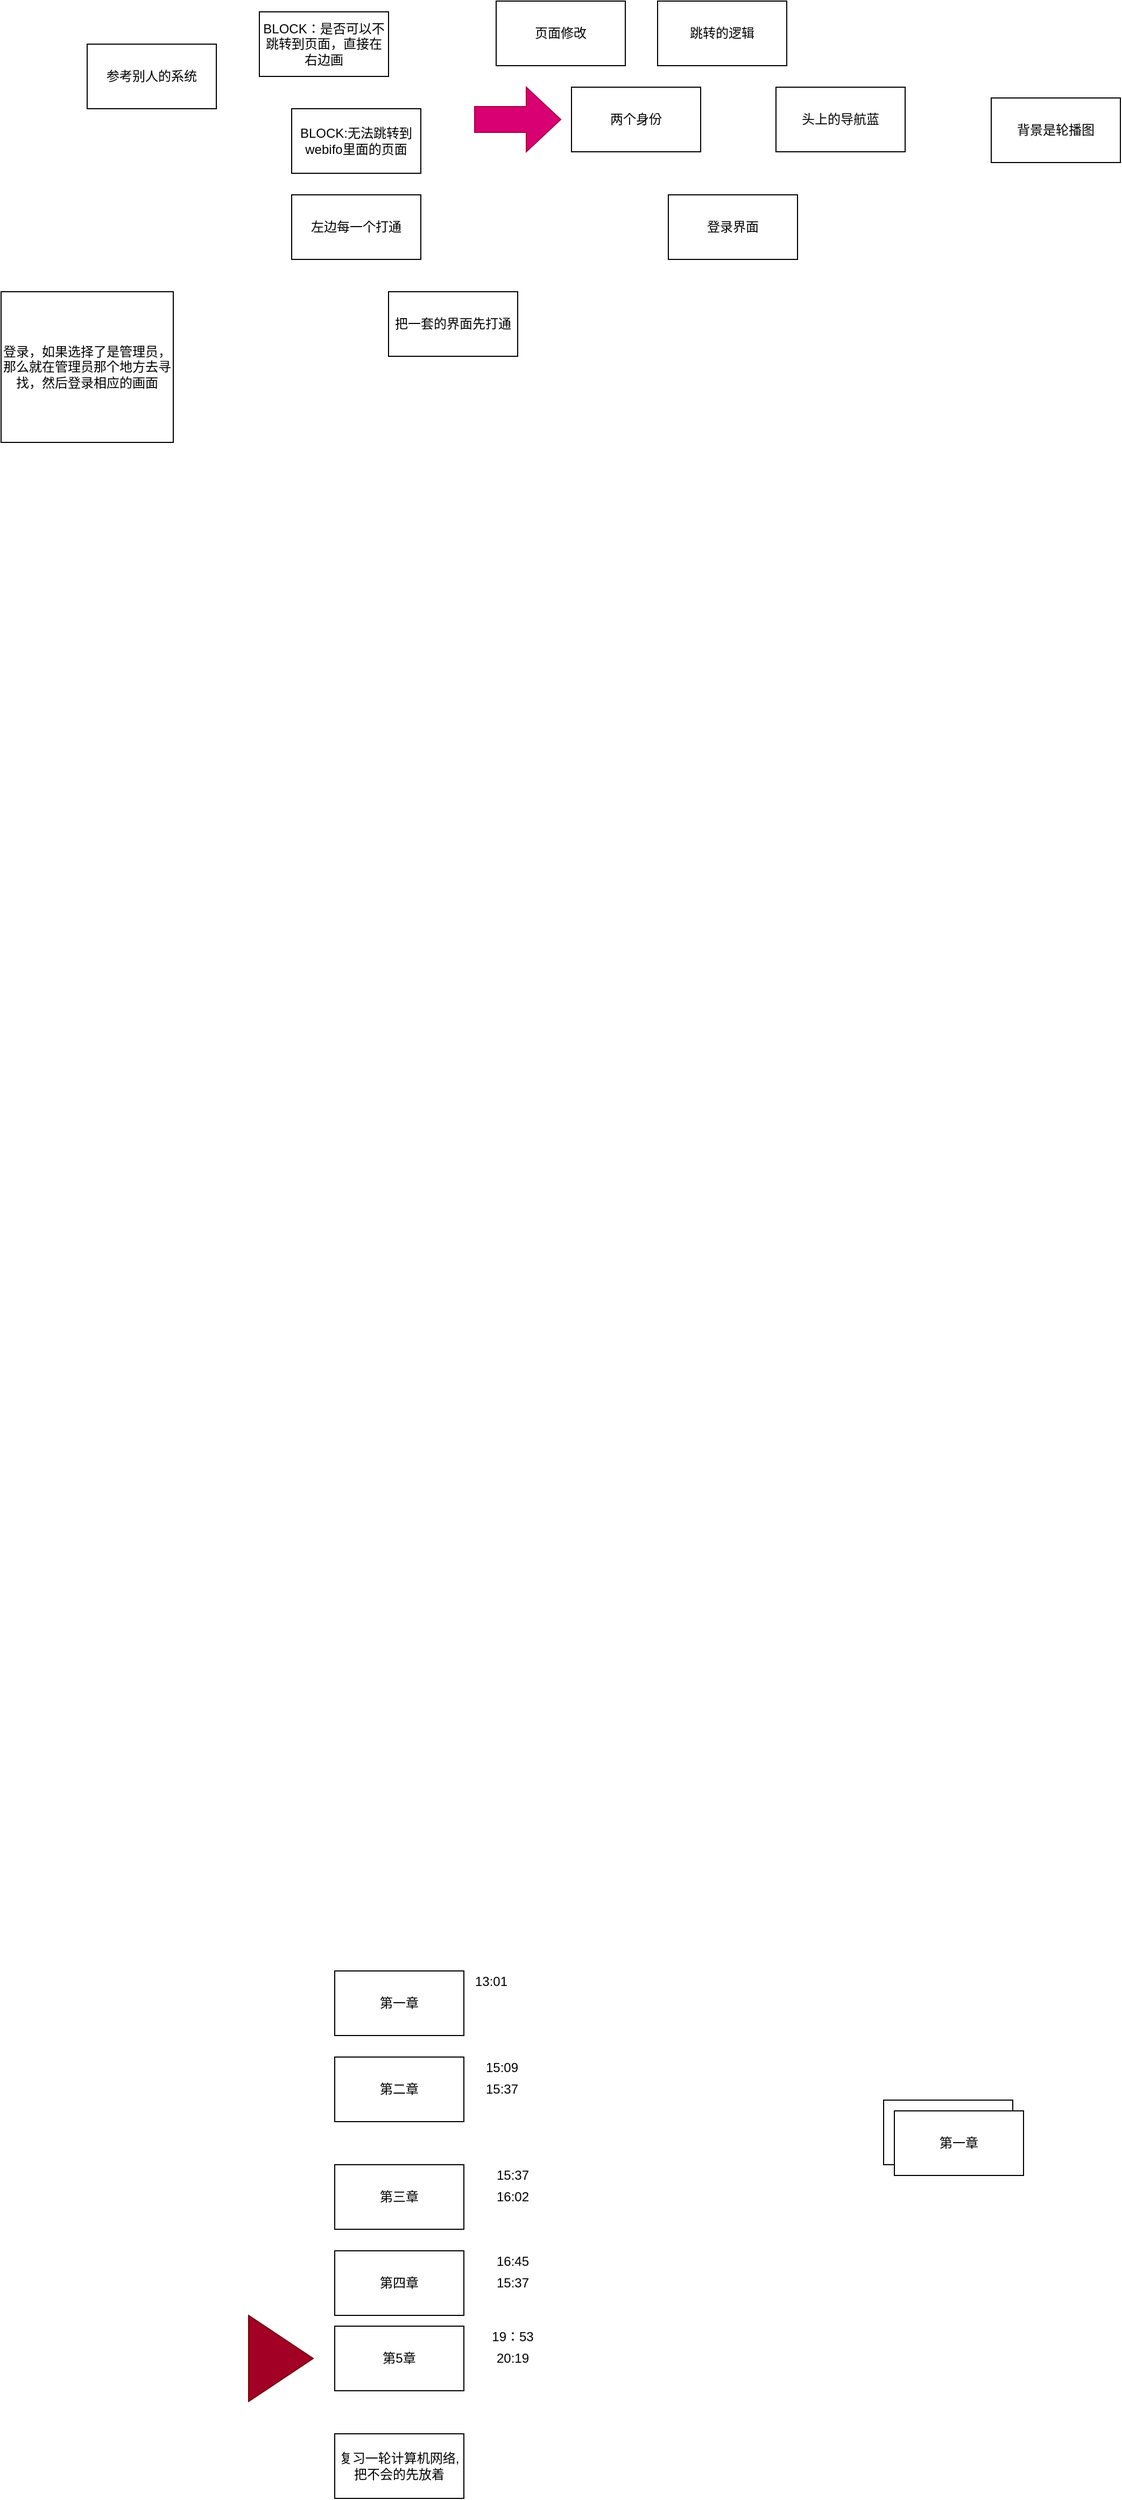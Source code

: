 <mxfile>
    <diagram id="Lkra5sjvyhQqC_2qbyV4" name="第 1 页">
        <mxGraphModel dx="1054" dy="613" grid="1" gridSize="10" guides="1" tooltips="1" connect="1" arrows="1" fold="1" page="1" pageScale="1" pageWidth="1200" pageHeight="1920" background="#FFFFFF" math="0" shadow="0">
            <root>
                <mxCell id="0"/>
                <mxCell id="1" parent="0"/>
                <mxCell id="34" value="把一套的界面先打通" style="whiteSpace=wrap;html=1;" parent="1" vertex="1">
                    <mxGeometry x="460" y="380" width="120" height="60" as="geometry"/>
                </mxCell>
                <mxCell id="35" value="参考别人的系统" style="whiteSpace=wrap;html=1;" parent="1" vertex="1">
                    <mxGeometry x="180" y="150" width="120" height="60" as="geometry"/>
                </mxCell>
                <mxCell id="38" value="左边每一个打通" style="whiteSpace=wrap;html=1;" parent="1" vertex="1">
                    <mxGeometry x="370" y="290" width="120" height="60" as="geometry"/>
                </mxCell>
                <mxCell id="39" value="登录界面" style="whiteSpace=wrap;html=1;" parent="1" vertex="1">
                    <mxGeometry x="720" y="290" width="120" height="60" as="geometry"/>
                </mxCell>
                <mxCell id="41" value="BLOCK：是否可以不跳转到页面，直接在右边画" style="whiteSpace=wrap;html=1;" parent="1" vertex="1">
                    <mxGeometry x="340" y="120" width="120" height="60" as="geometry"/>
                </mxCell>
                <mxCell id="42" value="" style="shape=singleArrow;whiteSpace=wrap;html=1;arrowWidth=0.4;arrowSize=0.4;fillColor=#d80073;strokeColor=#A50040;fontColor=#ffffff;" parent="1" vertex="1">
                    <mxGeometry x="540" y="190" width="80" height="60" as="geometry"/>
                </mxCell>
                <mxCell id="43" value="BLOCK:无法跳转到webifo里面的页面" style="whiteSpace=wrap;html=1;" parent="1" vertex="1">
                    <mxGeometry x="370" y="210" width="120" height="60" as="geometry"/>
                </mxCell>
                <mxCell id="46" value="登录，如果选择了是管理员，那么就在管理员那个地方去寻找，然后登录相应的画面" style="whiteSpace=wrap;html=1;" parent="1" vertex="1">
                    <mxGeometry x="100" y="380" width="160" height="140" as="geometry"/>
                </mxCell>
                <mxCell id="47" value="两个身份" style="whiteSpace=wrap;html=1;" parent="1" vertex="1">
                    <mxGeometry x="630" y="190" width="120" height="60" as="geometry"/>
                </mxCell>
                <mxCell id="49" value="头上的导航蓝" style="whiteSpace=wrap;html=1;" parent="1" vertex="1">
                    <mxGeometry x="820" y="190" width="120" height="60" as="geometry"/>
                </mxCell>
                <mxCell id="50" value="背景是轮播图" style="whiteSpace=wrap;html=1;" parent="1" vertex="1">
                    <mxGeometry x="1020" y="200" width="120" height="60" as="geometry"/>
                </mxCell>
                <mxCell id="51" value="页面修改" style="whiteSpace=wrap;html=1;" parent="1" vertex="1">
                    <mxGeometry x="560" y="110" width="120" height="60" as="geometry"/>
                </mxCell>
                <mxCell id="52" value="跳转的逻辑" style="whiteSpace=wrap;html=1;" parent="1" vertex="1">
                    <mxGeometry x="710" y="110" width="120" height="60" as="geometry"/>
                </mxCell>
                <mxCell id="53" value="复习一轮计算机网络,把不会的先放着" style="whiteSpace=wrap;html=1;" vertex="1" parent="1">
                    <mxGeometry x="410" y="2370" width="120" height="60" as="geometry"/>
                </mxCell>
                <mxCell id="54" value="第一章" style="whiteSpace=wrap;html=1;" vertex="1" parent="1">
                    <mxGeometry x="410" y="1940" width="120" height="60" as="geometry"/>
                </mxCell>
                <mxCell id="55" value="第二章" style="whiteSpace=wrap;html=1;" vertex="1" parent="1">
                    <mxGeometry x="410" y="2020" width="120" height="60" as="geometry"/>
                </mxCell>
                <mxCell id="56" value="第一章" style="whiteSpace=wrap;html=1;" vertex="1" parent="1">
                    <mxGeometry x="920" y="2060" width="120" height="60" as="geometry"/>
                </mxCell>
                <mxCell id="57" value="第一章" style="whiteSpace=wrap;html=1;" vertex="1" parent="1">
                    <mxGeometry x="930" y="2070" width="120" height="60" as="geometry"/>
                </mxCell>
                <mxCell id="58" value="第三章" style="whiteSpace=wrap;html=1;" vertex="1" parent="1">
                    <mxGeometry x="410" y="2120" width="120" height="60" as="geometry"/>
                </mxCell>
                <mxCell id="59" value="" style="triangle;whiteSpace=wrap;html=1;fillColor=#a20025;strokeColor=#6F0000;fontColor=#ffffff;" vertex="1" parent="1">
                    <mxGeometry x="330" y="2260" width="60" height="80" as="geometry"/>
                </mxCell>
                <mxCell id="60" value="&lt;font color=&quot;#000000&quot;&gt;13:01&lt;/font&gt;" style="text;html=1;align=center;verticalAlign=middle;resizable=0;points=[];autosize=1;strokeColor=none;" vertex="1" parent="1">
                    <mxGeometry x="530" y="1940" width="50" height="20" as="geometry"/>
                </mxCell>
                <mxCell id="62" value="&lt;font color=&quot;#000000&quot;&gt;15:09&lt;/font&gt;" style="text;html=1;align=center;verticalAlign=middle;resizable=0;points=[];autosize=1;strokeColor=none;" vertex="1" parent="1">
                    <mxGeometry x="540" y="2020" width="50" height="20" as="geometry"/>
                </mxCell>
                <mxCell id="63" value="&lt;font color=&quot;#000000&quot;&gt;15:37&lt;/font&gt;" style="text;html=1;align=center;verticalAlign=middle;resizable=0;points=[];autosize=1;strokeColor=none;" vertex="1" parent="1">
                    <mxGeometry x="540" y="2040" width="50" height="20" as="geometry"/>
                </mxCell>
                <mxCell id="64" value="&lt;font color=&quot;#000000&quot;&gt;15:37&lt;/font&gt;" style="text;html=1;align=center;verticalAlign=middle;resizable=0;points=[];autosize=1;strokeColor=none;" vertex="1" parent="1">
                    <mxGeometry x="550" y="2120" width="50" height="20" as="geometry"/>
                </mxCell>
                <mxCell id="65" value="&lt;font color=&quot;#000000&quot;&gt;16:02&lt;/font&gt;" style="text;html=1;align=center;verticalAlign=middle;resizable=0;points=[];autosize=1;strokeColor=none;" vertex="1" parent="1">
                    <mxGeometry x="550" y="2140" width="50" height="20" as="geometry"/>
                </mxCell>
                <mxCell id="66" value="第四章" style="whiteSpace=wrap;html=1;" vertex="1" parent="1">
                    <mxGeometry x="410" y="2200" width="120" height="60" as="geometry"/>
                </mxCell>
                <mxCell id="67" value="&lt;font color=&quot;#000000&quot;&gt;16:45&lt;/font&gt;" style="text;html=1;align=center;verticalAlign=middle;resizable=0;points=[];autosize=1;strokeColor=none;" vertex="1" parent="1">
                    <mxGeometry x="550" y="2200" width="50" height="20" as="geometry"/>
                </mxCell>
                <mxCell id="68" value="&lt;font color=&quot;#000000&quot;&gt;15:37&lt;/font&gt;" style="text;html=1;align=center;verticalAlign=middle;resizable=0;points=[];autosize=1;strokeColor=none;" vertex="1" parent="1">
                    <mxGeometry x="550" y="2220" width="50" height="20" as="geometry"/>
                </mxCell>
                <mxCell id="69" value="第5章" style="whiteSpace=wrap;html=1;" vertex="1" parent="1">
                    <mxGeometry x="410" y="2270" width="120" height="60" as="geometry"/>
                </mxCell>
                <mxCell id="72" value="&lt;font color=&quot;#000000&quot;&gt;19：53&lt;/font&gt;" style="text;html=1;align=center;verticalAlign=middle;resizable=0;points=[];autosize=1;strokeColor=none;" vertex="1" parent="1">
                    <mxGeometry x="550" y="2270" width="50" height="20" as="geometry"/>
                </mxCell>
                <mxCell id="73" value="&lt;font color=&quot;#000000&quot;&gt;20:19&lt;/font&gt;" style="text;html=1;align=center;verticalAlign=middle;resizable=0;points=[];autosize=1;strokeColor=none;" vertex="1" parent="1">
                    <mxGeometry x="550" y="2290" width="50" height="20" as="geometry"/>
                </mxCell>
            </root>
        </mxGraphModel>
    </diagram>
</mxfile>